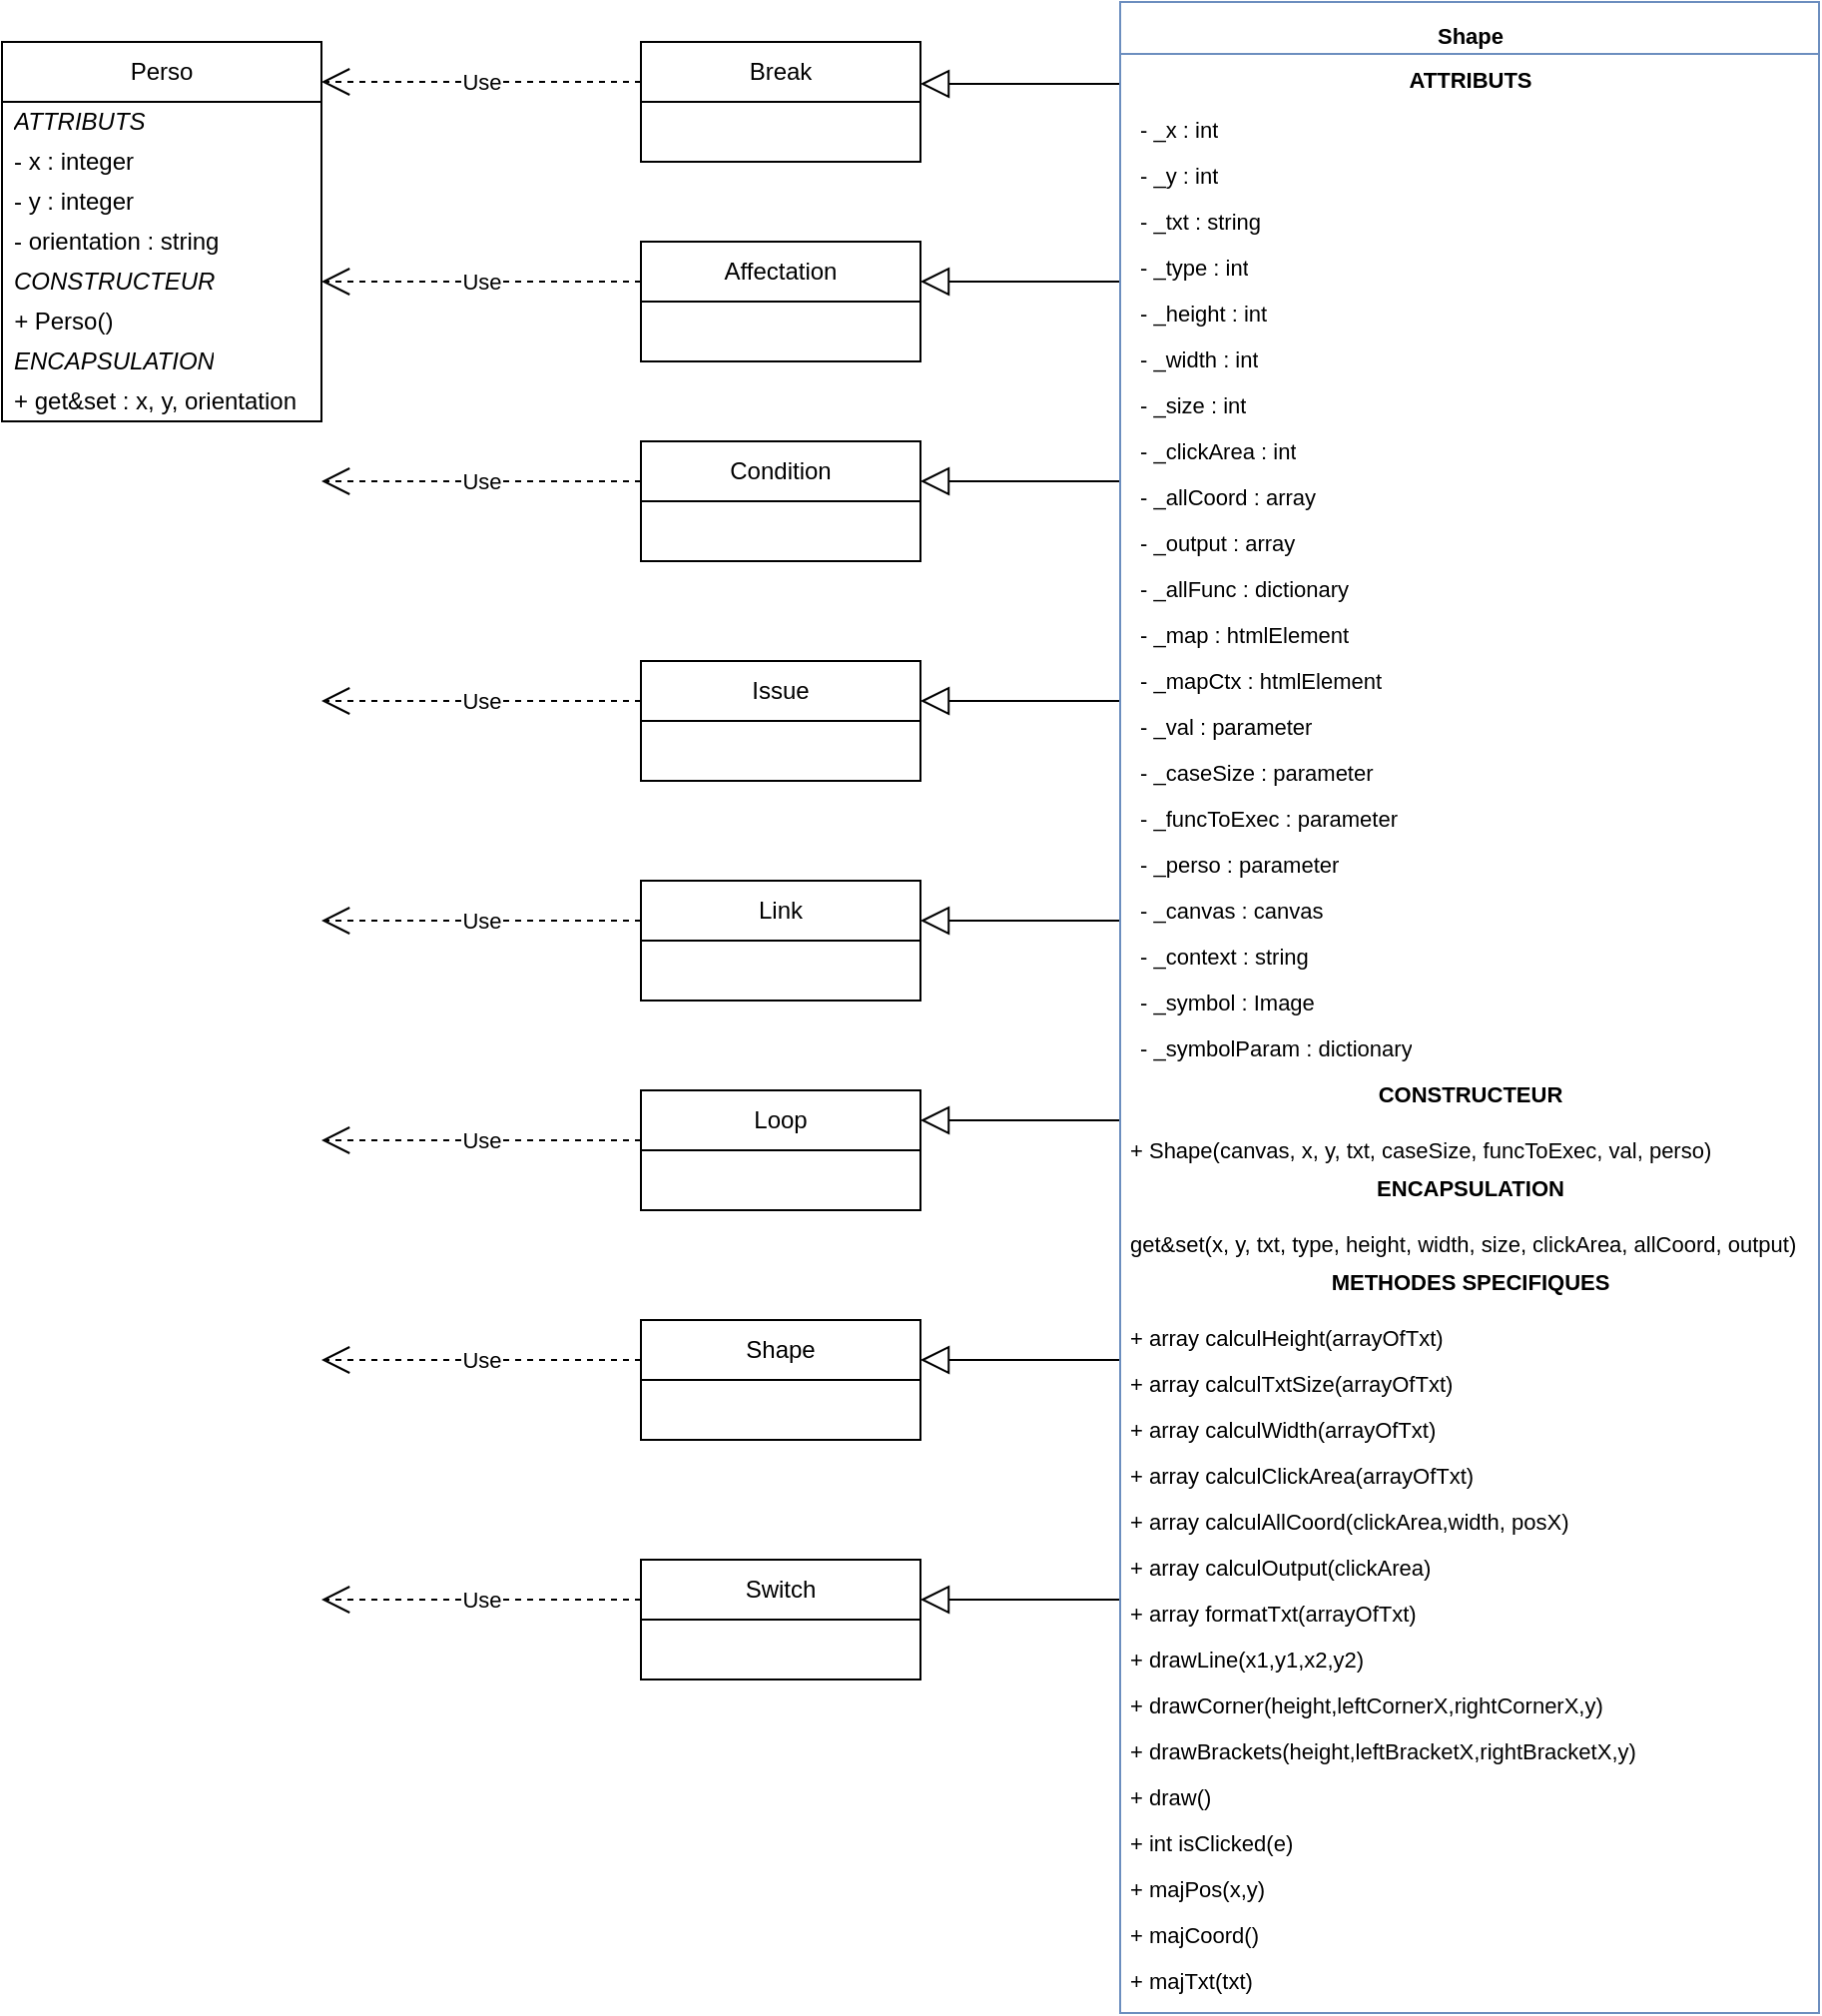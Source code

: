 <mxfile version="21.8.2" type="onedrive">
  <diagram name="Page-1" id="wIMu5UPAckBT70uzS9Y1">
    <mxGraphModel grid="1" page="1" gridSize="10" guides="1" tooltips="1" connect="1" arrows="1" fold="1" pageScale="1" pageWidth="827" pageHeight="1169" math="0" shadow="0">
      <root>
        <mxCell id="0" />
        <mxCell id="1" parent="0" />
        <mxCell id="7t5c19qwNGUwCAJm3_xA-1" value="Perso" style="swimlane;fontStyle=0;childLayout=stackLayout;horizontal=1;startSize=30;horizontalStack=0;resizeParent=1;resizeParentMax=0;resizeLast=0;collapsible=1;marginBottom=0;whiteSpace=wrap;html=1;" vertex="1" parent="1">
          <mxGeometry x="40" y="30" width="160" height="190" as="geometry" />
        </mxCell>
        <mxCell id="7t5c19qwNGUwCAJm3_xA-2" value="&lt;i&gt;ATTRIBUTS&lt;/i&gt;" style="text;strokeColor=none;fillColor=none;align=left;verticalAlign=middle;spacingLeft=4;spacingRight=4;overflow=hidden;points=[[0,0.5],[1,0.5]];portConstraint=eastwest;rotatable=0;whiteSpace=wrap;html=1;" vertex="1" parent="7t5c19qwNGUwCAJm3_xA-1">
          <mxGeometry y="30" width="160" height="20" as="geometry" />
        </mxCell>
        <mxCell id="7t5c19qwNGUwCAJm3_xA-3" value="- x : integer" style="text;strokeColor=none;fillColor=none;align=left;verticalAlign=middle;spacingLeft=4;spacingRight=4;overflow=hidden;points=[[0,0.5],[1,0.5]];portConstraint=eastwest;rotatable=0;whiteSpace=wrap;html=1;" vertex="1" parent="7t5c19qwNGUwCAJm3_xA-1">
          <mxGeometry y="50" width="160" height="20" as="geometry" />
        </mxCell>
        <mxCell id="7t5c19qwNGUwCAJm3_xA-4" value="- y : integer" style="text;strokeColor=none;fillColor=none;align=left;verticalAlign=middle;spacingLeft=4;spacingRight=4;overflow=hidden;points=[[0,0.5],[1,0.5]];portConstraint=eastwest;rotatable=0;whiteSpace=wrap;html=1;" vertex="1" parent="7t5c19qwNGUwCAJm3_xA-1">
          <mxGeometry y="70" width="160" height="20" as="geometry" />
        </mxCell>
        <mxCell id="7t5c19qwNGUwCAJm3_xA-5" value="- orientation : string" style="text;strokeColor=none;fillColor=none;align=left;verticalAlign=middle;spacingLeft=4;spacingRight=4;overflow=hidden;points=[[0,0.5],[1,0.5]];portConstraint=eastwest;rotatable=0;whiteSpace=wrap;html=1;" vertex="1" parent="7t5c19qwNGUwCAJm3_xA-1">
          <mxGeometry y="90" width="160" height="20" as="geometry" />
        </mxCell>
        <mxCell id="7t5c19qwNGUwCAJm3_xA-6" value="&lt;i&gt;CONSTRUCTEUR&lt;/i&gt;" style="text;strokeColor=none;fillColor=none;align=left;verticalAlign=middle;spacingLeft=4;spacingRight=4;overflow=hidden;points=[[0,0.5],[1,0.5]];portConstraint=eastwest;rotatable=0;whiteSpace=wrap;html=1;" vertex="1" parent="7t5c19qwNGUwCAJm3_xA-1">
          <mxGeometry y="110" width="160" height="20" as="geometry" />
        </mxCell>
        <mxCell id="7t5c19qwNGUwCAJm3_xA-7" value="&lt;i&gt;+ &lt;/i&gt;Perso()&lt;span style=&quot;white-space: pre;&quot;&gt;&#x9;&lt;/span&gt;" style="text;strokeColor=none;fillColor=none;align=left;verticalAlign=middle;spacingLeft=4;spacingRight=4;overflow=hidden;points=[[0,0.5],[1,0.5]];portConstraint=eastwest;rotatable=0;whiteSpace=wrap;html=1;" vertex="1" parent="7t5c19qwNGUwCAJm3_xA-1">
          <mxGeometry y="130" width="160" height="20" as="geometry" />
        </mxCell>
        <mxCell id="7t5c19qwNGUwCAJm3_xA-8" value="&lt;i&gt;ENCAPSULATION&lt;/i&gt;" style="text;strokeColor=none;fillColor=none;align=left;verticalAlign=middle;spacingLeft=4;spacingRight=4;overflow=hidden;points=[[0,0.5],[1,0.5]];portConstraint=eastwest;rotatable=0;whiteSpace=wrap;html=1;" vertex="1" parent="7t5c19qwNGUwCAJm3_xA-1">
          <mxGeometry y="150" width="160" height="20" as="geometry" />
        </mxCell>
        <mxCell id="7t5c19qwNGUwCAJm3_xA-9" value="+ get&amp;amp;set : x, y, orientation" style="text;strokeColor=none;fillColor=none;align=left;verticalAlign=middle;spacingLeft=4;spacingRight=4;overflow=hidden;points=[[0,0.5],[1,0.5]];portConstraint=eastwest;rotatable=0;whiteSpace=wrap;html=1;" vertex="1" parent="7t5c19qwNGUwCAJm3_xA-1">
          <mxGeometry y="170" width="160" height="20" as="geometry" />
        </mxCell>
        <mxCell id="7t5c19qwNGUwCAJm3_xA-13" value="Break" style="swimlane;fontStyle=0;childLayout=stackLayout;horizontal=1;startSize=30;horizontalStack=0;resizeParent=1;resizeParentMax=0;resizeLast=0;collapsible=1;marginBottom=0;whiteSpace=wrap;html=1;" vertex="1" parent="1">
          <mxGeometry x="360" y="30" width="140" height="60" as="geometry" />
        </mxCell>
        <mxCell id="7t5c19qwNGUwCAJm3_xA-17" value="Use" style="endArrow=open;endSize=12;dashed=1;html=1;rounded=0;entryX=1;entryY=0.5;entryDx=0;entryDy=0;" edge="1" parent="1">
          <mxGeometry width="160" relative="1" as="geometry">
            <mxPoint x="360" y="50" as="sourcePoint" />
            <mxPoint x="200" y="50" as="targetPoint" />
            <mxPoint as="offset" />
          </mxGeometry>
        </mxCell>
        <mxCell id="I-sU2I-VhNGSthWqUdIk-1" value="Affectation" style="swimlane;fontStyle=0;childLayout=stackLayout;horizontal=1;startSize=30;horizontalStack=0;resizeParent=1;resizeParentMax=0;resizeLast=0;collapsible=1;marginBottom=0;whiteSpace=wrap;html=1;" vertex="1" parent="1">
          <mxGeometry x="360" y="130" width="140" height="60" as="geometry" />
        </mxCell>
        <mxCell id="I-sU2I-VhNGSthWqUdIk-8" value="Condition" style="swimlane;fontStyle=0;childLayout=stackLayout;horizontal=1;startSize=30;horizontalStack=0;resizeParent=1;resizeParentMax=0;resizeLast=0;collapsible=1;marginBottom=0;whiteSpace=wrap;html=1;" vertex="1" parent="1">
          <mxGeometry x="360" y="230" width="140" height="60" as="geometry" />
        </mxCell>
        <mxCell id="I-sU2I-VhNGSthWqUdIk-9" value="Issue" style="swimlane;fontStyle=0;childLayout=stackLayout;horizontal=1;startSize=30;horizontalStack=0;resizeParent=1;resizeParentMax=0;resizeLast=0;collapsible=1;marginBottom=0;whiteSpace=wrap;html=1;" vertex="1" parent="1">
          <mxGeometry x="360" y="340" width="140" height="60" as="geometry" />
        </mxCell>
        <mxCell id="I-sU2I-VhNGSthWqUdIk-10" value="Link" style="swimlane;fontStyle=0;childLayout=stackLayout;horizontal=1;startSize=30;horizontalStack=0;resizeParent=1;resizeParentMax=0;resizeLast=0;collapsible=1;marginBottom=0;whiteSpace=wrap;html=1;" vertex="1" parent="1">
          <mxGeometry x="360" y="450" width="140" height="60" as="geometry" />
        </mxCell>
        <mxCell id="I-sU2I-VhNGSthWqUdIk-11" value="Loop" style="swimlane;fontStyle=0;childLayout=stackLayout;horizontal=1;startSize=30;horizontalStack=0;resizeParent=1;resizeParentMax=0;resizeLast=0;collapsible=1;marginBottom=0;whiteSpace=wrap;html=1;" vertex="1" parent="1">
          <mxGeometry x="360" y="555" width="140" height="60" as="geometry" />
        </mxCell>
        <mxCell id="I-sU2I-VhNGSthWqUdIk-12" value="Shape" style="swimlane;fontStyle=0;childLayout=stackLayout;horizontal=1;startSize=30;horizontalStack=0;resizeParent=1;resizeParentMax=0;resizeLast=0;collapsible=1;marginBottom=0;whiteSpace=wrap;html=1;" vertex="1" parent="1">
          <mxGeometry x="360" y="670" width="140" height="60" as="geometry" />
        </mxCell>
        <mxCell id="I-sU2I-VhNGSthWqUdIk-13" value="Switch" style="swimlane;fontStyle=0;childLayout=stackLayout;horizontal=1;startSize=30;horizontalStack=0;resizeParent=1;resizeParentMax=0;resizeLast=0;collapsible=1;marginBottom=0;whiteSpace=wrap;html=1;" vertex="1" parent="1">
          <mxGeometry x="360" y="790" width="140" height="60" as="geometry" />
        </mxCell>
        <mxCell id="I-sU2I-VhNGSthWqUdIk-14" value="Use" style="endArrow=open;endSize=12;dashed=1;html=1;rounded=0;entryX=1;entryY=0.5;entryDx=0;entryDy=0;" edge="1" parent="1">
          <mxGeometry width="160" relative="1" as="geometry">
            <mxPoint x="360" y="150" as="sourcePoint" />
            <mxPoint x="200" y="150" as="targetPoint" />
            <mxPoint as="offset" />
          </mxGeometry>
        </mxCell>
        <mxCell id="I-sU2I-VhNGSthWqUdIk-27" value="Use" style="endArrow=open;endSize=12;dashed=1;html=1;rounded=0;entryX=1;entryY=0.5;entryDx=0;entryDy=0;" edge="1" parent="1">
          <mxGeometry width="160" relative="1" as="geometry">
            <mxPoint x="360" y="250" as="sourcePoint" />
            <mxPoint x="200" y="250" as="targetPoint" />
            <mxPoint as="offset" />
          </mxGeometry>
        </mxCell>
        <mxCell id="I-sU2I-VhNGSthWqUdIk-28" value="Use" style="endArrow=open;endSize=12;dashed=1;html=1;rounded=0;entryX=1;entryY=0.5;entryDx=0;entryDy=0;" edge="1" parent="1">
          <mxGeometry width="160" relative="1" as="geometry">
            <mxPoint x="360" y="360" as="sourcePoint" />
            <mxPoint x="200" y="360" as="targetPoint" />
            <mxPoint as="offset" />
          </mxGeometry>
        </mxCell>
        <mxCell id="I-sU2I-VhNGSthWqUdIk-29" value="Use" style="endArrow=open;endSize=12;dashed=1;html=1;rounded=0;entryX=1;entryY=0.5;entryDx=0;entryDy=0;" edge="1" parent="1">
          <mxGeometry width="160" relative="1" as="geometry">
            <mxPoint x="360" y="470" as="sourcePoint" />
            <mxPoint x="200" y="470" as="targetPoint" />
            <mxPoint as="offset" />
          </mxGeometry>
        </mxCell>
        <mxCell id="I-sU2I-VhNGSthWqUdIk-30" value="Use" style="endArrow=open;endSize=12;dashed=1;html=1;rounded=0;entryX=1;entryY=0.5;entryDx=0;entryDy=0;" edge="1" parent="1">
          <mxGeometry width="160" relative="1" as="geometry">
            <mxPoint x="360" y="580" as="sourcePoint" />
            <mxPoint x="200" y="580" as="targetPoint" />
            <mxPoint as="offset" />
          </mxGeometry>
        </mxCell>
        <mxCell id="I-sU2I-VhNGSthWqUdIk-31" value="Use" style="endArrow=open;endSize=12;dashed=1;html=1;rounded=0;entryX=1;entryY=0.5;entryDx=0;entryDy=0;" edge="1" parent="1">
          <mxGeometry width="160" relative="1" as="geometry">
            <mxPoint x="360" y="690" as="sourcePoint" />
            <mxPoint x="200" y="690" as="targetPoint" />
            <mxPoint as="offset" />
          </mxGeometry>
        </mxCell>
        <mxCell id="I-sU2I-VhNGSthWqUdIk-32" value="Use" style="endArrow=open;endSize=12;dashed=1;html=1;rounded=0;entryX=1;entryY=0.5;entryDx=0;entryDy=0;" edge="1" parent="1">
          <mxGeometry width="160" relative="1" as="geometry">
            <mxPoint x="360" y="810" as="sourcePoint" />
            <mxPoint x="200" y="810" as="targetPoint" />
            <mxPoint as="offset" />
          </mxGeometry>
        </mxCell>
        <mxCell id="I-sU2I-VhNGSthWqUdIk-37" value="" style="endArrow=block;endFill=0;endSize=12;html=1;rounded=0;" edge="1" parent="1">
          <mxGeometry width="160" relative="1" as="geometry">
            <mxPoint x="520" y="51" as="sourcePoint" />
            <mxPoint x="500" y="51" as="targetPoint" />
            <Array as="points">
              <mxPoint x="600" y="51" />
            </Array>
          </mxGeometry>
        </mxCell>
        <mxCell id="I-sU2I-VhNGSthWqUdIk-45" value="" style="endArrow=block;endFill=0;endSize=12;html=1;rounded=0;" edge="1" parent="1">
          <mxGeometry width="160" relative="1" as="geometry">
            <mxPoint x="520" y="150" as="sourcePoint" />
            <mxPoint x="500" y="150" as="targetPoint" />
            <Array as="points">
              <mxPoint x="600" y="150" />
            </Array>
          </mxGeometry>
        </mxCell>
        <mxCell id="I-sU2I-VhNGSthWqUdIk-46" value="" style="endArrow=block;endFill=0;endSize=12;html=1;rounded=0;" edge="1" parent="1">
          <mxGeometry width="160" relative="1" as="geometry">
            <mxPoint x="520" y="250" as="sourcePoint" />
            <mxPoint x="500" y="250" as="targetPoint" />
            <Array as="points">
              <mxPoint x="600" y="250" />
            </Array>
          </mxGeometry>
        </mxCell>
        <mxCell id="I-sU2I-VhNGSthWqUdIk-47" value="" style="endArrow=block;endFill=0;endSize=12;html=1;rounded=0;" edge="1" parent="1">
          <mxGeometry width="160" relative="1" as="geometry">
            <mxPoint x="520" y="360" as="sourcePoint" />
            <mxPoint x="500" y="360" as="targetPoint" />
            <Array as="points">
              <mxPoint x="600" y="360" />
            </Array>
          </mxGeometry>
        </mxCell>
        <mxCell id="I-sU2I-VhNGSthWqUdIk-48" value="" style="endArrow=block;endFill=0;endSize=12;html=1;rounded=0;" edge="1" parent="1">
          <mxGeometry width="160" relative="1" as="geometry">
            <mxPoint x="520" y="470" as="sourcePoint" />
            <mxPoint x="500" y="470" as="targetPoint" />
            <Array as="points">
              <mxPoint x="600" y="470" />
            </Array>
          </mxGeometry>
        </mxCell>
        <mxCell id="I-sU2I-VhNGSthWqUdIk-49" value="" style="endArrow=block;endFill=0;endSize=12;html=1;rounded=0;" edge="1" parent="1">
          <mxGeometry width="160" relative="1" as="geometry">
            <mxPoint x="520" y="570" as="sourcePoint" />
            <mxPoint x="500" y="570" as="targetPoint" />
            <Array as="points">
              <mxPoint x="600" y="570" />
            </Array>
          </mxGeometry>
        </mxCell>
        <mxCell id="I-sU2I-VhNGSthWqUdIk-50" value="" style="endArrow=block;endFill=0;endSize=12;html=1;rounded=0;" edge="1" parent="1">
          <mxGeometry width="160" relative="1" as="geometry">
            <mxPoint x="520" y="690" as="sourcePoint" />
            <mxPoint x="500" y="690" as="targetPoint" />
            <Array as="points">
              <mxPoint x="600" y="690" />
            </Array>
          </mxGeometry>
        </mxCell>
        <mxCell id="I-sU2I-VhNGSthWqUdIk-51" value="" style="endArrow=block;endFill=0;endSize=12;html=1;rounded=0;" edge="1" parent="1">
          <mxGeometry width="160" relative="1" as="geometry">
            <mxPoint x="520" y="810" as="sourcePoint" />
            <mxPoint x="500" y="810" as="targetPoint" />
            <Array as="points">
              <mxPoint x="600" y="810" />
            </Array>
          </mxGeometry>
        </mxCell>
        <mxCell id="dOTBtQcYSs3yzN7LviuD-4" value="Shape" style="swimlane;fontStyle=1;align=center;verticalAlign=top;childLayout=stackLayout;horizontal=1;startSize=26;horizontalStack=0;resizeParent=1;resizeParentMax=0;resizeLast=0;collapsible=1;marginBottom=0;fillColor=none;strokeColor=#6c8ebf;fontSize=11;spacingTop=0;spacing=6;spacingLeft=0;spacingBottom=0;spacingRight=0;html=1;fontFamily=Helvetica;" vertex="1" parent="1">
          <mxGeometry x="600" y="10" width="350" height="1007" as="geometry">
            <mxRectangle x="395" y="210" width="100" height="30" as="alternateBounds" />
          </mxGeometry>
        </mxCell>
        <mxCell id="dOTBtQcYSs3yzN7LviuD-5" value="ATTRIBUTS" style="text;align=center;fontStyle=1;verticalAlign=middle;spacingLeft=0;spacingRight=0;strokeColor=none;rotatable=0;points=[[0,0.5],[1,0.5]];portConstraint=eastwest;fontSize=11;spacingTop=0;spacing=5;spacingBottom=0;html=1;fillColor=none;fontFamily=Helvetica;" vertex="1" parent="dOTBtQcYSs3yzN7LviuD-4">
          <mxGeometry y="26" width="350" height="26" as="geometry" />
        </mxCell>
        <mxCell id="dOTBtQcYSs3yzN7LviuD-6" value="- _x : int" style="text;strokeColor=none;fillColor=none;align=left;verticalAlign=middle;spacingLeft=5;spacingRight=0;overflow=hidden;rotatable=0;points=[[0,0.5],[1,0.5]];portConstraint=eastwest;perimeterSpacing=0;fontSize=11;spacingTop=0;spacing=5;spacingBottom=0;html=1;horizontal=1;fontStyle=0;rounded=0;fontFamily=Helvetica;" vertex="1" parent="dOTBtQcYSs3yzN7LviuD-4">
          <mxGeometry y="52" width="350" height="23" as="geometry" />
        </mxCell>
        <mxCell id="dOTBtQcYSs3yzN7LviuD-7" value="- _y : int" style="text;strokeColor=none;fillColor=none;align=left;verticalAlign=middle;spacingLeft=5;spacingRight=0;overflow=hidden;rotatable=0;points=[[0,0.5],[1,0.5]];portConstraint=eastwest;perimeterSpacing=0;fontSize=11;spacingTop=0;spacing=5;spacingBottom=0;html=1;fontFamily=Helvetica;" vertex="1" parent="dOTBtQcYSs3yzN7LviuD-4">
          <mxGeometry y="75" width="350" height="23" as="geometry" />
        </mxCell>
        <mxCell id="dOTBtQcYSs3yzN7LviuD-8" value="- _txt : string" style="text;strokeColor=none;fillColor=none;align=left;verticalAlign=middle;spacingLeft=5;spacingRight=0;overflow=hidden;rotatable=0;points=[[0,0.5],[1,0.5]];portConstraint=eastwest;perimeterSpacing=0;fontSize=11;spacingTop=0;spacing=5;spacingBottom=0;html=1;fontFamily=Helvetica;" vertex="1" parent="dOTBtQcYSs3yzN7LviuD-4">
          <mxGeometry y="98" width="350" height="23" as="geometry" />
        </mxCell>
        <mxCell id="dOTBtQcYSs3yzN7LviuD-9" value="- _type : int" style="text;strokeColor=none;fillColor=none;align=left;verticalAlign=middle;spacingLeft=5;spacingRight=0;overflow=hidden;rotatable=0;points=[[0,0.5],[1,0.5]];portConstraint=eastwest;perimeterSpacing=0;fontSize=11;spacingTop=0;spacing=5;spacingBottom=0;html=1;fontFamily=Helvetica;" vertex="1" parent="dOTBtQcYSs3yzN7LviuD-4">
          <mxGeometry y="121" width="350" height="23" as="geometry" />
        </mxCell>
        <mxCell id="dOTBtQcYSs3yzN7LviuD-10" value="- _height : int" style="text;strokeColor=none;fillColor=none;align=left;verticalAlign=middle;spacingLeft=5;spacingRight=0;overflow=hidden;rotatable=0;points=[[0,0.5],[1,0.5]];portConstraint=eastwest;perimeterSpacing=0;fontSize=11;spacingTop=0;spacing=5;spacingBottom=0;html=1;fontFamily=Helvetica;" vertex="1" parent="dOTBtQcYSs3yzN7LviuD-4">
          <mxGeometry y="144" width="350" height="23" as="geometry" />
        </mxCell>
        <mxCell id="dOTBtQcYSs3yzN7LviuD-39" value="- _width : int" style="text;strokeColor=none;fillColor=none;align=left;verticalAlign=middle;spacingLeft=5;spacingRight=0;overflow=hidden;rotatable=0;points=[[0,0.5],[1,0.5]];portConstraint=eastwest;perimeterSpacing=0;fontSize=11;spacingTop=0;spacing=5;spacingBottom=0;html=1;fontFamily=Helvetica;" vertex="1" parent="dOTBtQcYSs3yzN7LviuD-4">
          <mxGeometry y="167" width="350" height="23" as="geometry" />
        </mxCell>
        <mxCell id="dOTBtQcYSs3yzN7LviuD-11" value="- _size : int" style="text;strokeColor=none;fillColor=none;align=left;verticalAlign=middle;spacingLeft=5;spacingRight=0;overflow=hidden;rotatable=0;points=[[0,0.5],[1,0.5]];portConstraint=eastwest;perimeterSpacing=0;fontSize=11;spacingTop=0;spacing=5;spacingBottom=0;html=1;fontFamily=Helvetica;" vertex="1" parent="dOTBtQcYSs3yzN7LviuD-4">
          <mxGeometry y="190" width="350" height="23" as="geometry" />
        </mxCell>
        <mxCell id="dOTBtQcYSs3yzN7LviuD-12" value="- _clickArea : int" style="text;strokeColor=none;fillColor=none;align=left;verticalAlign=middle;spacingLeft=5;spacingRight=0;overflow=hidden;rotatable=0;points=[[0,0.5],[1,0.5]];portConstraint=eastwest;perimeterSpacing=0;fontSize=11;spacingTop=0;spacing=5;spacingBottom=0;html=1;fontFamily=Helvetica;" vertex="1" parent="dOTBtQcYSs3yzN7LviuD-4">
          <mxGeometry y="213" width="350" height="23" as="geometry" />
        </mxCell>
        <mxCell id="dOTBtQcYSs3yzN7LviuD-13" value="- _allCoord : array" style="text;strokeColor=none;fillColor=none;align=left;verticalAlign=middle;spacingLeft=5;spacingRight=0;overflow=hidden;rotatable=0;points=[[0,0.5],[1,0.5]];portConstraint=eastwest;perimeterSpacing=0;fontSize=11;spacingTop=0;spacing=5;spacingBottom=0;html=1;fontFamily=Helvetica;" vertex="1" parent="dOTBtQcYSs3yzN7LviuD-4">
          <mxGeometry y="236" width="350" height="23" as="geometry" />
        </mxCell>
        <mxCell id="dOTBtQcYSs3yzN7LviuD-14" value="- _output : array" style="text;strokeColor=none;fillColor=none;align=left;verticalAlign=middle;spacingLeft=5;spacingRight=0;overflow=hidden;rotatable=0;points=[[0,0.5],[1,0.5]];portConstraint=eastwest;perimeterSpacing=0;fontSize=11;spacingTop=0;spacing=5;spacingBottom=0;html=1;fontFamily=Helvetica;" vertex="1" parent="dOTBtQcYSs3yzN7LviuD-4">
          <mxGeometry y="259" width="350" height="23" as="geometry" />
        </mxCell>
        <mxCell id="dOTBtQcYSs3yzN7LviuD-43" value="- _allFunc : dictionary" style="text;strokeColor=none;fillColor=none;align=left;verticalAlign=middle;spacingLeft=5;spacingRight=0;overflow=hidden;rotatable=0;points=[[0,0.5],[1,0.5]];portConstraint=eastwest;perimeterSpacing=0;fontSize=11;spacingTop=0;spacing=5;spacingBottom=0;html=1;fontFamily=Helvetica;" vertex="1" parent="dOTBtQcYSs3yzN7LviuD-4">
          <mxGeometry y="282" width="350" height="23" as="geometry" />
        </mxCell>
        <mxCell id="dOTBtQcYSs3yzN7LviuD-41" value="- _map : htmlElement" style="text;strokeColor=none;fillColor=none;align=left;verticalAlign=middle;spacingLeft=5;spacingRight=0;overflow=hidden;rotatable=0;points=[[0,0.5],[1,0.5]];portConstraint=eastwest;perimeterSpacing=0;fontSize=11;spacingTop=0;spacing=5;spacingBottom=0;html=1;fontFamily=Helvetica;" vertex="1" parent="dOTBtQcYSs3yzN7LviuD-4">
          <mxGeometry y="305" width="350" height="23" as="geometry" />
        </mxCell>
        <mxCell id="dOTBtQcYSs3yzN7LviuD-44" value="- _mapCtx : htmlElement" style="text;strokeColor=none;fillColor=none;align=left;verticalAlign=middle;spacingLeft=5;spacingRight=0;overflow=hidden;rotatable=0;points=[[0,0.5],[1,0.5]];portConstraint=eastwest;perimeterSpacing=0;fontSize=11;spacingTop=0;spacing=5;spacingBottom=0;html=1;fontFamily=Helvetica;" vertex="1" parent="dOTBtQcYSs3yzN7LviuD-4">
          <mxGeometry y="328" width="350" height="23" as="geometry" />
        </mxCell>
        <mxCell id="dOTBtQcYSs3yzN7LviuD-40" value="- _val : parameter" style="text;strokeColor=none;fillColor=none;align=left;verticalAlign=middle;spacingLeft=5;spacingRight=0;overflow=hidden;rotatable=0;points=[[0,0.5],[1,0.5]];portConstraint=eastwest;perimeterSpacing=0;fontSize=11;spacingTop=0;spacing=5;spacingBottom=0;html=1;fontFamily=Helvetica;" vertex="1" parent="dOTBtQcYSs3yzN7LviuD-4">
          <mxGeometry y="351" width="350" height="23" as="geometry" />
        </mxCell>
        <mxCell id="dOTBtQcYSs3yzN7LviuD-45" value="- _caseSize : parameter" style="text;strokeColor=none;fillColor=none;align=left;verticalAlign=middle;spacingLeft=5;spacingRight=0;overflow=hidden;rotatable=0;points=[[0,0.5],[1,0.5]];portConstraint=eastwest;perimeterSpacing=0;fontSize=11;spacingTop=0;spacing=5;spacingBottom=0;html=1;fontFamily=Helvetica;" vertex="1" parent="dOTBtQcYSs3yzN7LviuD-4">
          <mxGeometry y="374" width="350" height="23" as="geometry" />
        </mxCell>
        <mxCell id="dOTBtQcYSs3yzN7LviuD-46" value="- _funcToExec : parameter" style="text;strokeColor=none;fillColor=none;align=left;verticalAlign=middle;spacingLeft=5;spacingRight=0;overflow=hidden;rotatable=0;points=[[0,0.5],[1,0.5]];portConstraint=eastwest;perimeterSpacing=0;fontSize=11;spacingTop=0;spacing=5;spacingBottom=0;html=1;fontFamily=Helvetica;" vertex="1" parent="dOTBtQcYSs3yzN7LviuD-4">
          <mxGeometry y="397" width="350" height="23" as="geometry" />
        </mxCell>
        <mxCell id="dOTBtQcYSs3yzN7LviuD-47" value="- _perso : parameter" style="text;strokeColor=none;fillColor=none;align=left;verticalAlign=middle;spacingLeft=5;spacingRight=0;overflow=hidden;rotatable=0;points=[[0,0.5],[1,0.5]];portConstraint=eastwest;perimeterSpacing=0;fontSize=11;spacingTop=0;spacing=5;spacingBottom=0;html=1;fontFamily=Helvetica;" vertex="1" parent="dOTBtQcYSs3yzN7LviuD-4">
          <mxGeometry y="420" width="350" height="23" as="geometry" />
        </mxCell>
        <mxCell id="dOTBtQcYSs3yzN7LviuD-15" value="- _canvas : canvas" style="text;strokeColor=none;fillColor=none;align=left;verticalAlign=middle;spacingLeft=5;spacingRight=0;overflow=hidden;rotatable=0;points=[[0,0.5],[1,0.5]];portConstraint=eastwest;perimeterSpacing=0;fontSize=11;spacingTop=0;spacing=5;spacingBottom=0;html=1;fontFamily=Helvetica;" vertex="1" parent="dOTBtQcYSs3yzN7LviuD-4">
          <mxGeometry y="443" width="350" height="23" as="geometry" />
        </mxCell>
        <mxCell id="dOTBtQcYSs3yzN7LviuD-16" value="- _context : string" style="text;strokeColor=none;fillColor=none;align=left;verticalAlign=middle;spacingLeft=5;spacingRight=0;overflow=hidden;rotatable=0;points=[[0,0.5],[1,0.5]];portConstraint=eastwest;perimeterSpacing=0;fontSize=11;spacingTop=0;spacing=5;spacingBottom=0;html=1;fontFamily=Helvetica;" vertex="1" parent="dOTBtQcYSs3yzN7LviuD-4">
          <mxGeometry y="466" width="350" height="23" as="geometry" />
        </mxCell>
        <mxCell id="dOTBtQcYSs3yzN7LviuD-17" value="- _symbol : Image" style="text;strokeColor=none;fillColor=none;align=left;verticalAlign=middle;spacingLeft=5;spacingRight=0;overflow=hidden;rotatable=0;points=[[0,0.5],[1,0.5]];portConstraint=eastwest;perimeterSpacing=0;fontSize=11;spacingTop=0;spacing=5;spacingBottom=0;html=1;fontFamily=Helvetica;" vertex="1" parent="dOTBtQcYSs3yzN7LviuD-4">
          <mxGeometry y="489" width="350" height="23" as="geometry" />
        </mxCell>
        <mxCell id="dOTBtQcYSs3yzN7LviuD-18" value="- _symbolParam : dictionary" style="text;strokeColor=none;fillColor=none;align=left;verticalAlign=middle;spacingLeft=5;spacingRight=0;overflow=hidden;rotatable=0;points=[[0,0.5],[1,0.5]];portConstraint=eastwest;perimeterSpacing=0;fontSize=11;spacingTop=0;spacing=5;spacingBottom=0;html=1;fontFamily=Helvetica;" vertex="1" parent="dOTBtQcYSs3yzN7LviuD-4">
          <mxGeometry y="512" width="350" height="23" as="geometry" />
        </mxCell>
        <mxCell id="dOTBtQcYSs3yzN7LviuD-19" value="CONSTRUCTEUR" style="text;align=center;fontStyle=1;verticalAlign=middle;spacingLeft=0;spacingRight=0;rotatable=0;points=[[0,0.5],[1,0.5]];portConstraint=eastwest;fillColor=none;perimeterSpacing=0;fontSize=11;spacingTop=0;spacing=5;spacingBottom=0;html=1;fontFamily=Helvetica;" vertex="1" parent="dOTBtQcYSs3yzN7LviuD-4">
          <mxGeometry y="535" width="350" height="24" as="geometry" />
        </mxCell>
        <mxCell id="dOTBtQcYSs3yzN7LviuD-20" value="+ Shape(canvas, x, y, txt, caseSize, funcToExec, val, perso)" style="text;strokeColor=none;fillColor=none;align=left;verticalAlign=top;spacingLeft=0;spacingRight=0;overflow=hidden;rotatable=0;points=[[0,0.5],[1,0.5]];portConstraint=eastwest;perimeterSpacing=0;fontSize=11;spacingTop=0;spacing=5;spacingBottom=0;html=1;fontFamily=Helvetica;" vertex="1" parent="dOTBtQcYSs3yzN7LviuD-4">
          <mxGeometry y="559" width="350" height="23" as="geometry" />
        </mxCell>
        <mxCell id="dOTBtQcYSs3yzN7LviuD-21" value="ENCAPSULATION" style="text;align=center;fontStyle=1;verticalAlign=middle;spacingLeft=0;spacingRight=0;rotatable=0;points=[[0,0.5],[1,0.5]];portConstraint=eastwest;fillColor=none;perimeterSpacing=0;fontSize=11;spacingTop=0;spacing=5;spacingBottom=0;html=1;fontFamily=Helvetica;" vertex="1" parent="dOTBtQcYSs3yzN7LviuD-4">
          <mxGeometry y="582" width="350" height="24" as="geometry" />
        </mxCell>
        <mxCell id="dOTBtQcYSs3yzN7LviuD-22" value="get&amp;amp;set(x, y, txt, type, height, width, size, clickArea, allCoord, output)" style="text;strokeColor=none;fillColor=none;align=left;verticalAlign=top;spacingLeft=0;spacingRight=0;overflow=hidden;rotatable=0;points=[[0,0.5],[1,0.5]];portConstraint=eastwest;perimeterSpacing=0;fontSize=11;spacingTop=0;spacing=5;spacingBottom=0;html=1;fontFamily=Helvetica;" vertex="1" parent="dOTBtQcYSs3yzN7LviuD-4">
          <mxGeometry y="606" width="350" height="23" as="geometry" />
        </mxCell>
        <mxCell id="dOTBtQcYSs3yzN7LviuD-23" value="METHODES SPECIFIQUES" style="text;align=center;fontStyle=1;verticalAlign=middle;spacingLeft=0;spacingRight=0;rotatable=0;points=[[0,0.5],[1,0.5]];portConstraint=eastwest;fillColor=none;perimeterSpacing=0;fontSize=11;spacingTop=0;spacing=5;spacingBottom=0;html=1;fontFamily=Helvetica;" vertex="1" parent="dOTBtQcYSs3yzN7LviuD-4">
          <mxGeometry y="629" width="350" height="24" as="geometry" />
        </mxCell>
        <mxCell id="dOTBtQcYSs3yzN7LviuD-24" value="+ array calculHeight(arrayOfTxt)" style="text;strokeColor=none;fillColor=none;align=left;verticalAlign=top;spacingLeft=0;spacingRight=0;overflow=hidden;rotatable=0;points=[[0,0.5],[1,0.5]];portConstraint=eastwest;perimeterSpacing=0;fontSize=11;spacingTop=0;spacing=5;spacingBottom=0;html=1;fontFamily=Helvetica;" vertex="1" parent="dOTBtQcYSs3yzN7LviuD-4">
          <mxGeometry y="653" width="350" height="23" as="geometry" />
        </mxCell>
        <mxCell id="dOTBtQcYSs3yzN7LviuD-25" value="+ array calculTxtSize(arrayOfTxt)" style="text;strokeColor=none;fillColor=none;align=left;verticalAlign=top;spacingLeft=0;spacingRight=0;overflow=hidden;rotatable=0;points=[[0,0.5],[1,0.5]];portConstraint=eastwest;perimeterSpacing=0;fontSize=11;spacingTop=0;spacing=5;spacingBottom=0;html=1;fontFamily=Helvetica;" vertex="1" parent="dOTBtQcYSs3yzN7LviuD-4">
          <mxGeometry y="676" width="350" height="23" as="geometry" />
        </mxCell>
        <mxCell id="dOTBtQcYSs3yzN7LviuD-26" value="+ array calculWidth(arrayOfTxt)" style="text;strokeColor=none;fillColor=none;align=left;verticalAlign=top;spacingLeft=0;spacingRight=0;overflow=hidden;rotatable=0;points=[[0,0.5],[1,0.5]];portConstraint=eastwest;perimeterSpacing=0;fontSize=11;spacingTop=0;spacing=5;spacingBottom=0;html=1;fontFamily=Helvetica;" vertex="1" parent="dOTBtQcYSs3yzN7LviuD-4">
          <mxGeometry y="699" width="350" height="23" as="geometry" />
        </mxCell>
        <mxCell id="dOTBtQcYSs3yzN7LviuD-27" value="+ array calculClickArea(arrayOfTxt)" style="text;strokeColor=none;fillColor=none;align=left;verticalAlign=top;spacingLeft=0;spacingRight=0;overflow=hidden;rotatable=0;points=[[0,0.5],[1,0.5]];portConstraint=eastwest;perimeterSpacing=0;fontSize=11;spacingTop=0;spacing=5;spacingBottom=0;html=1;fontFamily=Helvetica;" vertex="1" parent="dOTBtQcYSs3yzN7LviuD-4">
          <mxGeometry y="722" width="350" height="23" as="geometry" />
        </mxCell>
        <mxCell id="dOTBtQcYSs3yzN7LviuD-28" value="+ array calculAllCoord(clickArea,width, posX)" style="text;strokeColor=none;fillColor=none;align=left;verticalAlign=top;spacingLeft=0;spacingRight=0;overflow=hidden;rotatable=0;points=[[0,0.5],[1,0.5]];portConstraint=eastwest;perimeterSpacing=0;fontSize=11;spacingTop=0;spacing=5;spacingBottom=0;html=1;fontFamily=Helvetica;" vertex="1" parent="dOTBtQcYSs3yzN7LviuD-4">
          <mxGeometry y="745" width="350" height="23" as="geometry" />
        </mxCell>
        <mxCell id="dOTBtQcYSs3yzN7LviuD-29" value="+ array calculOutput(clickArea)" style="text;strokeColor=none;fillColor=none;align=left;verticalAlign=top;spacingLeft=0;spacingRight=0;overflow=hidden;rotatable=0;points=[[0,0.5],[1,0.5]];portConstraint=eastwest;perimeterSpacing=0;fontSize=11;spacingTop=0;spacing=5;spacingBottom=0;html=1;fontFamily=Helvetica;" vertex="1" parent="dOTBtQcYSs3yzN7LviuD-4">
          <mxGeometry y="768" width="350" height="23" as="geometry" />
        </mxCell>
        <mxCell id="dOTBtQcYSs3yzN7LviuD-30" value="+ array formatTxt(arrayOfTxt)" style="text;strokeColor=none;fillColor=none;align=left;verticalAlign=top;spacingLeft=0;spacingRight=0;overflow=hidden;rotatable=0;points=[[0,0.5],[1,0.5]];portConstraint=eastwest;perimeterSpacing=0;fontSize=11;spacingTop=0;spacing=5;spacingBottom=0;html=1;fontFamily=Helvetica;" vertex="1" parent="dOTBtQcYSs3yzN7LviuD-4">
          <mxGeometry y="791" width="350" height="23" as="geometry" />
        </mxCell>
        <mxCell id="dOTBtQcYSs3yzN7LviuD-31" value="+ drawLine(x1,y1,x2,y2)" style="text;strokeColor=none;fillColor=none;align=left;verticalAlign=top;spacingLeft=0;spacingRight=0;overflow=hidden;rotatable=0;points=[[0,0.5],[1,0.5]];portConstraint=eastwest;perimeterSpacing=0;fontSize=11;spacingTop=0;spacing=5;spacingBottom=0;html=1;fontFamily=Helvetica;" vertex="1" parent="dOTBtQcYSs3yzN7LviuD-4">
          <mxGeometry y="814" width="350" height="23" as="geometry" />
        </mxCell>
        <mxCell id="dOTBtQcYSs3yzN7LviuD-32" value="+ drawCorner(height,leftCornerX,rightCornerX,y)" style="text;strokeColor=none;fillColor=none;align=left;verticalAlign=top;spacingLeft=0;spacingRight=0;overflow=hidden;rotatable=0;points=[[0,0.5],[1,0.5]];portConstraint=eastwest;perimeterSpacing=0;fontSize=11;spacingTop=0;spacing=5;spacingBottom=0;html=1;fontFamily=Helvetica;" vertex="1" parent="dOTBtQcYSs3yzN7LviuD-4">
          <mxGeometry y="837" width="350" height="23" as="geometry" />
        </mxCell>
        <mxCell id="dOTBtQcYSs3yzN7LviuD-33" value="+ drawBrackets(height,leftBracketX,rightBracketX,y)" style="text;strokeColor=none;fillColor=none;align=left;verticalAlign=top;spacingLeft=0;spacingRight=0;overflow=hidden;rotatable=0;points=[[0,0.5],[1,0.5]];portConstraint=eastwest;perimeterSpacing=0;fontSize=11;spacingTop=0;spacing=5;spacingBottom=0;html=1;fontFamily=Helvetica;" vertex="1" parent="dOTBtQcYSs3yzN7LviuD-4">
          <mxGeometry y="860" width="350" height="23" as="geometry" />
        </mxCell>
        <mxCell id="dOTBtQcYSs3yzN7LviuD-34" value="+ draw()" style="text;strokeColor=none;fillColor=none;align=left;verticalAlign=top;spacingLeft=0;spacingRight=0;overflow=hidden;rotatable=0;points=[[0,0.5],[1,0.5]];portConstraint=eastwest;perimeterSpacing=0;fontSize=11;spacingTop=0;spacing=5;spacingBottom=0;html=1;fontFamily=Helvetica;" vertex="1" parent="dOTBtQcYSs3yzN7LviuD-4">
          <mxGeometry y="883" width="350" height="23" as="geometry" />
        </mxCell>
        <mxCell id="dOTBtQcYSs3yzN7LviuD-35" value="+ int isClicked(e)" style="text;strokeColor=none;fillColor=none;align=left;verticalAlign=top;spacingLeft=0;spacingRight=0;overflow=hidden;rotatable=0;points=[[0,0.5],[1,0.5]];portConstraint=eastwest;perimeterSpacing=0;fontSize=11;spacingTop=0;spacing=5;spacingBottom=0;html=1;fontFamily=Helvetica;" vertex="1" parent="dOTBtQcYSs3yzN7LviuD-4">
          <mxGeometry y="906" width="350" height="23" as="geometry" />
        </mxCell>
        <mxCell id="dOTBtQcYSs3yzN7LviuD-36" value="+ majPos(x,y)" style="text;strokeColor=none;fillColor=none;align=left;verticalAlign=top;spacingLeft=0;spacingRight=0;overflow=hidden;rotatable=0;points=[[0,0.5],[1,0.5]];portConstraint=eastwest;perimeterSpacing=0;fontSize=11;spacingTop=0;spacing=5;spacingBottom=0;html=1;fontFamily=Helvetica;" vertex="1" parent="dOTBtQcYSs3yzN7LviuD-4">
          <mxGeometry y="929" width="350" height="23" as="geometry" />
        </mxCell>
        <mxCell id="dOTBtQcYSs3yzN7LviuD-37" value="+ majCoord()" style="text;strokeColor=none;fillColor=none;align=left;verticalAlign=top;spacingLeft=0;spacingRight=0;overflow=hidden;rotatable=0;points=[[0,0.5],[1,0.5]];portConstraint=eastwest;perimeterSpacing=0;fontSize=11;spacingTop=0;spacing=5;spacingBottom=0;html=1;fontFamily=Helvetica;" vertex="1" parent="dOTBtQcYSs3yzN7LviuD-4">
          <mxGeometry y="952" width="350" height="23" as="geometry" />
        </mxCell>
        <mxCell id="dOTBtQcYSs3yzN7LviuD-38" value="+ majTxt(txt)" style="text;strokeColor=none;fillColor=none;align=left;verticalAlign=top;spacingLeft=0;spacingRight=0;overflow=hidden;rotatable=0;points=[[0,0.5],[1,0.5]];portConstraint=eastwest;perimeterSpacing=0;fontSize=11;spacingTop=0;spacing=5;spacingBottom=0;html=1;fontFamily=Helvetica;" vertex="1" parent="dOTBtQcYSs3yzN7LviuD-4">
          <mxGeometry y="975" width="350" height="32" as="geometry" />
        </mxCell>
      </root>
    </mxGraphModel>
  </diagram>
</mxfile>
